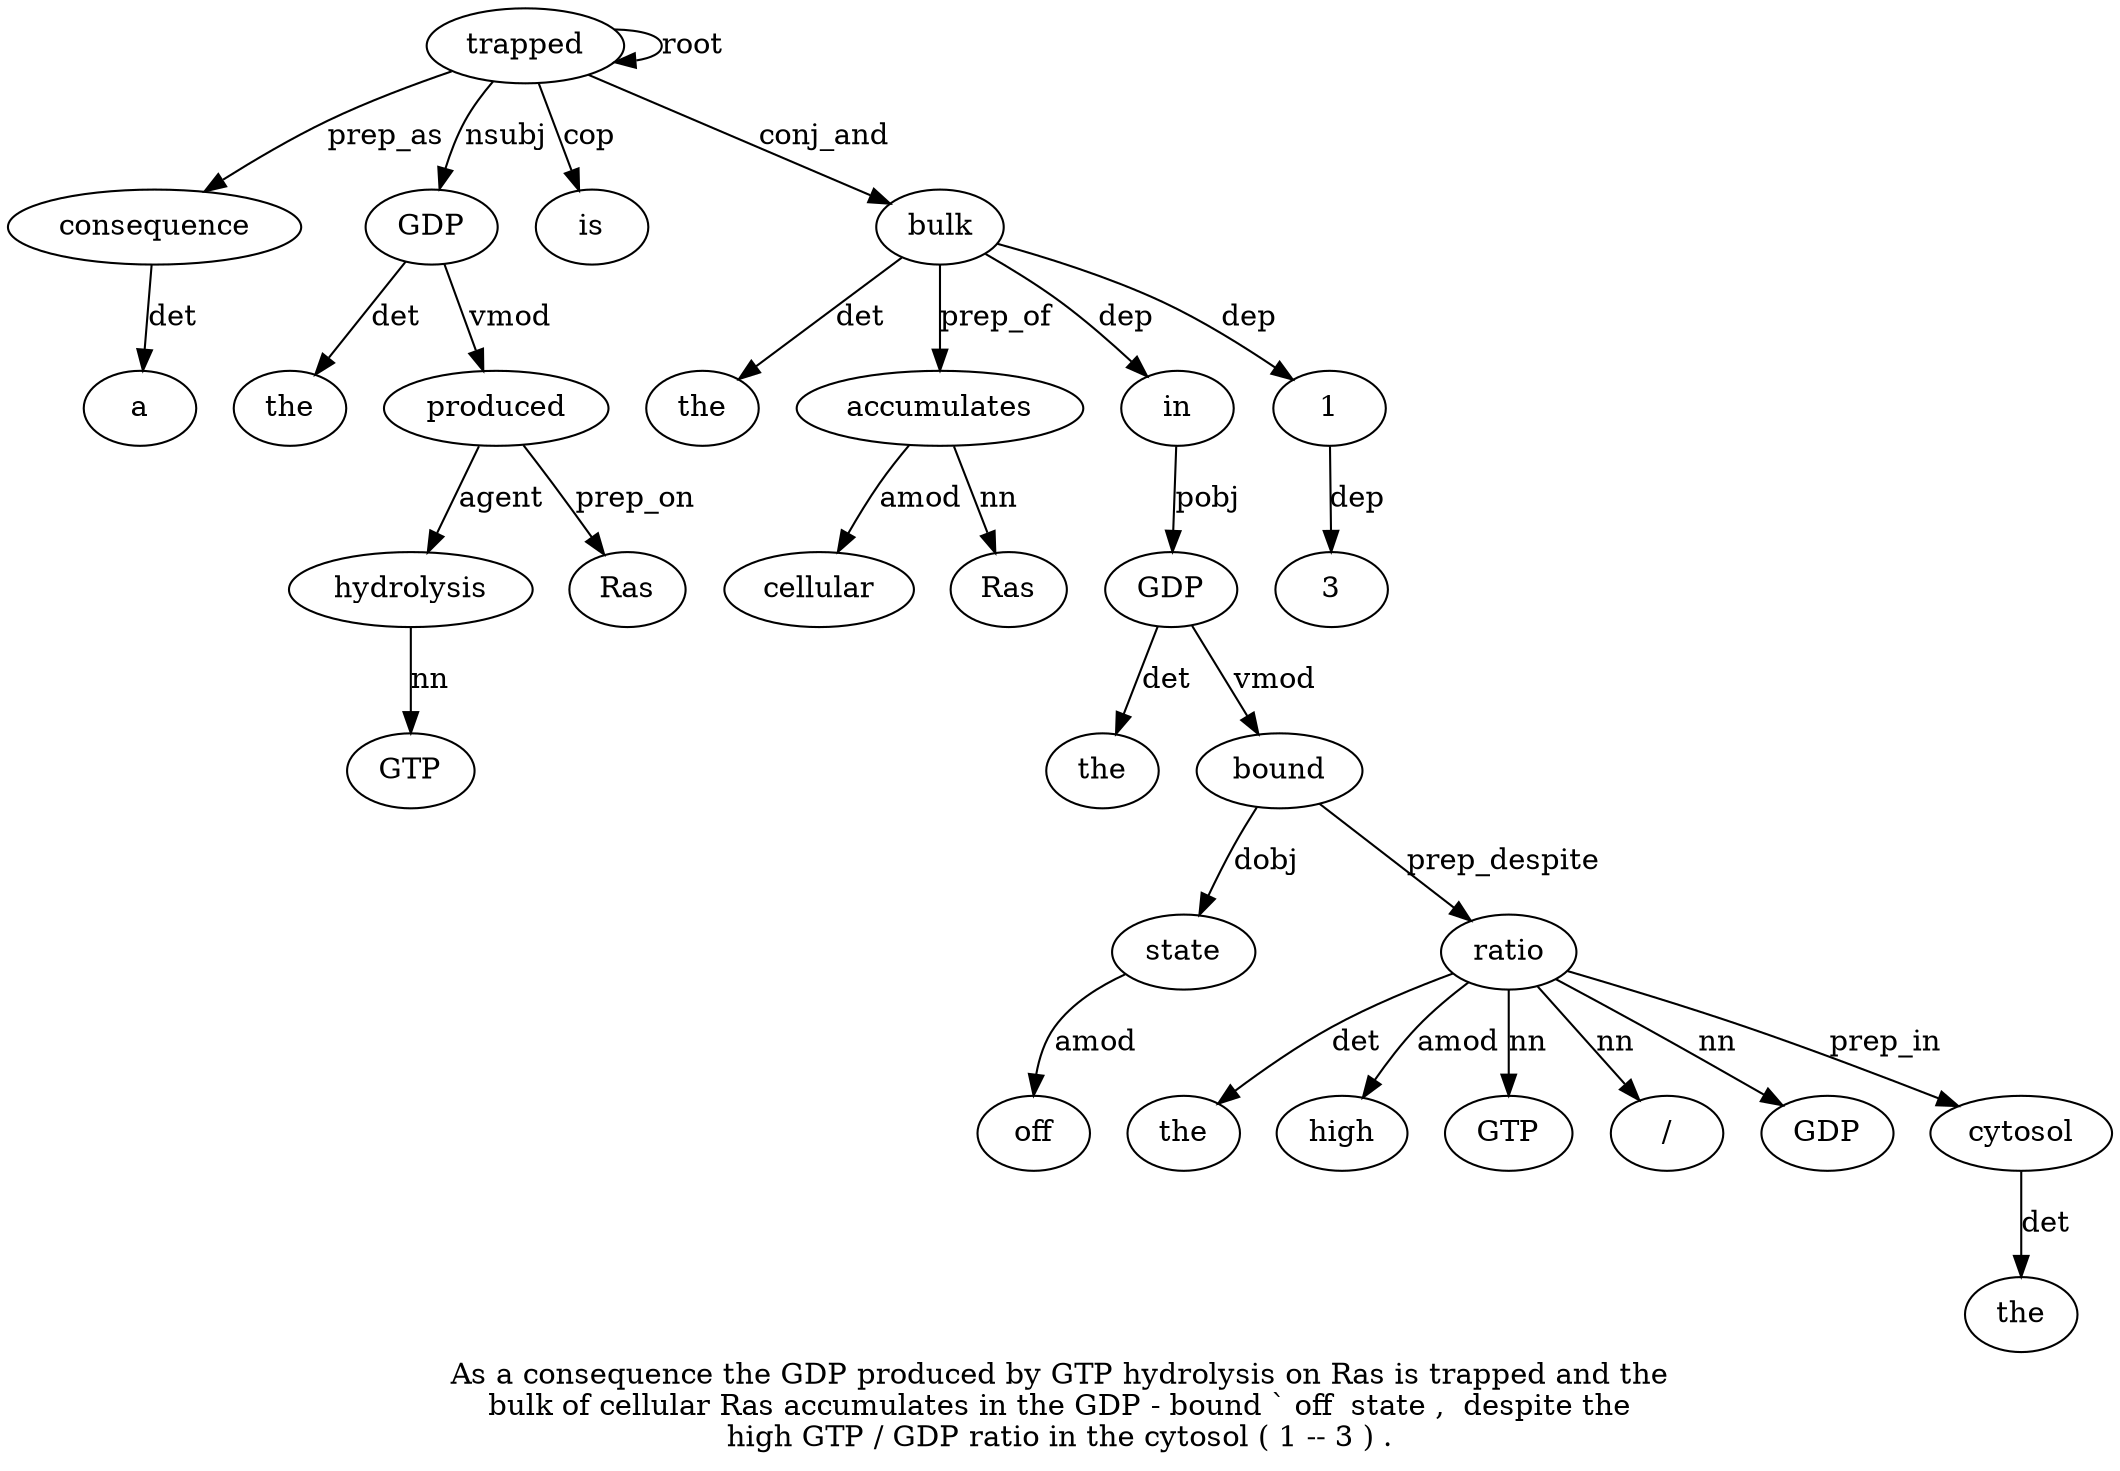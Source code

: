 digraph "As a consequence the GDP produced by GTP hydrolysis on Ras is trapped and the bulk of cellular Ras accumulates in the GDP - bound ` off  state ,  despite the high GTP / GDP ratio in the cytosol ( 1 -- 3 ) ." {
label="As a consequence the GDP produced by GTP hydrolysis on Ras is trapped and the
bulk of cellular Ras accumulates in the GDP - bound ` off  state ,  despite the
high GTP / GDP ratio in the cytosol ( 1 -- 3 ) .";
consequence3 [style=filled, fillcolor=white, label=consequence];
a2 [style=filled, fillcolor=white, label=a];
consequence3 -> a2  [label=det];
trapped13 [style=filled, fillcolor=white, label=trapped];
trapped13 -> consequence3  [label=prep_as];
GDP5 [style=filled, fillcolor=white, label=GDP];
the4 [style=filled, fillcolor=white, label=the];
GDP5 -> the4  [label=det];
trapped13 -> GDP5  [label=nsubj];
produced6 [style=filled, fillcolor=white, label=produced];
GDP5 -> produced6  [label=vmod];
hydrolysis9 [style=filled, fillcolor=white, label=hydrolysis];
GTP8 [style=filled, fillcolor=white, label=GTP];
hydrolysis9 -> GTP8  [label=nn];
produced6 -> hydrolysis9  [label=agent];
Ras11 [style=filled, fillcolor=white, label=Ras];
produced6 -> Ras11  [label=prep_on];
is12 [style=filled, fillcolor=white, label=is];
trapped13 -> is12  [label=cop];
trapped13 -> trapped13  [label=root];
bulk16 [style=filled, fillcolor=white, label=bulk];
the15 [style=filled, fillcolor=white, label=the];
bulk16 -> the15  [label=det];
trapped13 -> bulk16  [label=conj_and];
accumulates20 [style=filled, fillcolor=white, label=accumulates];
cellular18 [style=filled, fillcolor=white, label=cellular];
accumulates20 -> cellular18  [label=amod];
Ras19 [style=filled, fillcolor=white, label=Ras];
accumulates20 -> Ras19  [label=nn];
bulk16 -> accumulates20  [label=prep_of];
in21 [style=filled, fillcolor=white, label=in];
bulk16 -> in21  [label=dep];
GDP23 [style=filled, fillcolor=white, label=GDP];
the22 [style=filled, fillcolor=white, label=the];
GDP23 -> the22  [label=det];
in21 -> GDP23  [label=pobj];
bound25 [style=filled, fillcolor=white, label=bound];
GDP23 -> bound25  [label=vmod];
state29 [style=filled, fillcolor=white, label=state];
off27 [style=filled, fillcolor=white, label=off];
state29 -> off27  [label=amod];
bound25 -> state29  [label=dobj];
ratio37 [style=filled, fillcolor=white, label=ratio];
the32 [style=filled, fillcolor=white, label=the];
ratio37 -> the32  [label=det];
high33 [style=filled, fillcolor=white, label=high];
ratio37 -> high33  [label=amod];
GTP34 [style=filled, fillcolor=white, label=GTP];
ratio37 -> GTP34  [label=nn];
"/35" [style=filled, fillcolor=white, label="/"];
ratio37 -> "/35"  [label=nn];
GDP36 [style=filled, fillcolor=white, label=GDP];
ratio37 -> GDP36  [label=nn];
bound25 -> ratio37  [label=prep_despite];
cytosol40 [style=filled, fillcolor=white, label=cytosol];
the39 [style=filled, fillcolor=white, label=the];
cytosol40 -> the39  [label=det];
ratio37 -> cytosol40  [label=prep_in];
142 [style=filled, fillcolor=white, label=1];
bulk16 -> 142  [label=dep];
344 [style=filled, fillcolor=white, label=3];
142 -> 344  [label=dep];
}
